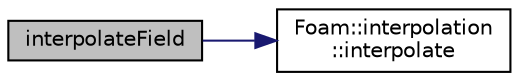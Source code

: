 digraph "interpolateField"
{
  bgcolor="transparent";
  edge [fontname="Helvetica",fontsize="10",labelfontname="Helvetica",labelfontsize="10"];
  node [fontname="Helvetica",fontsize="10",shape=record];
  rankdir="LR";
  Node1 [label="interpolateField",height=0.2,width=0.4,color="black", fillcolor="grey75", style="filled", fontcolor="black"];
  Node1 -> Node2 [color="midnightblue",fontsize="10",style="solid",fontname="Helvetica"];
  Node2 [label="Foam::interpolation\l::interpolate",height=0.2,width=0.4,color="black",URL="$a01142.html#a448c1ecee9cba6a6b7e2d849af738b3d",tooltip="Interpolate field to the given point in the given cell. "];
}
